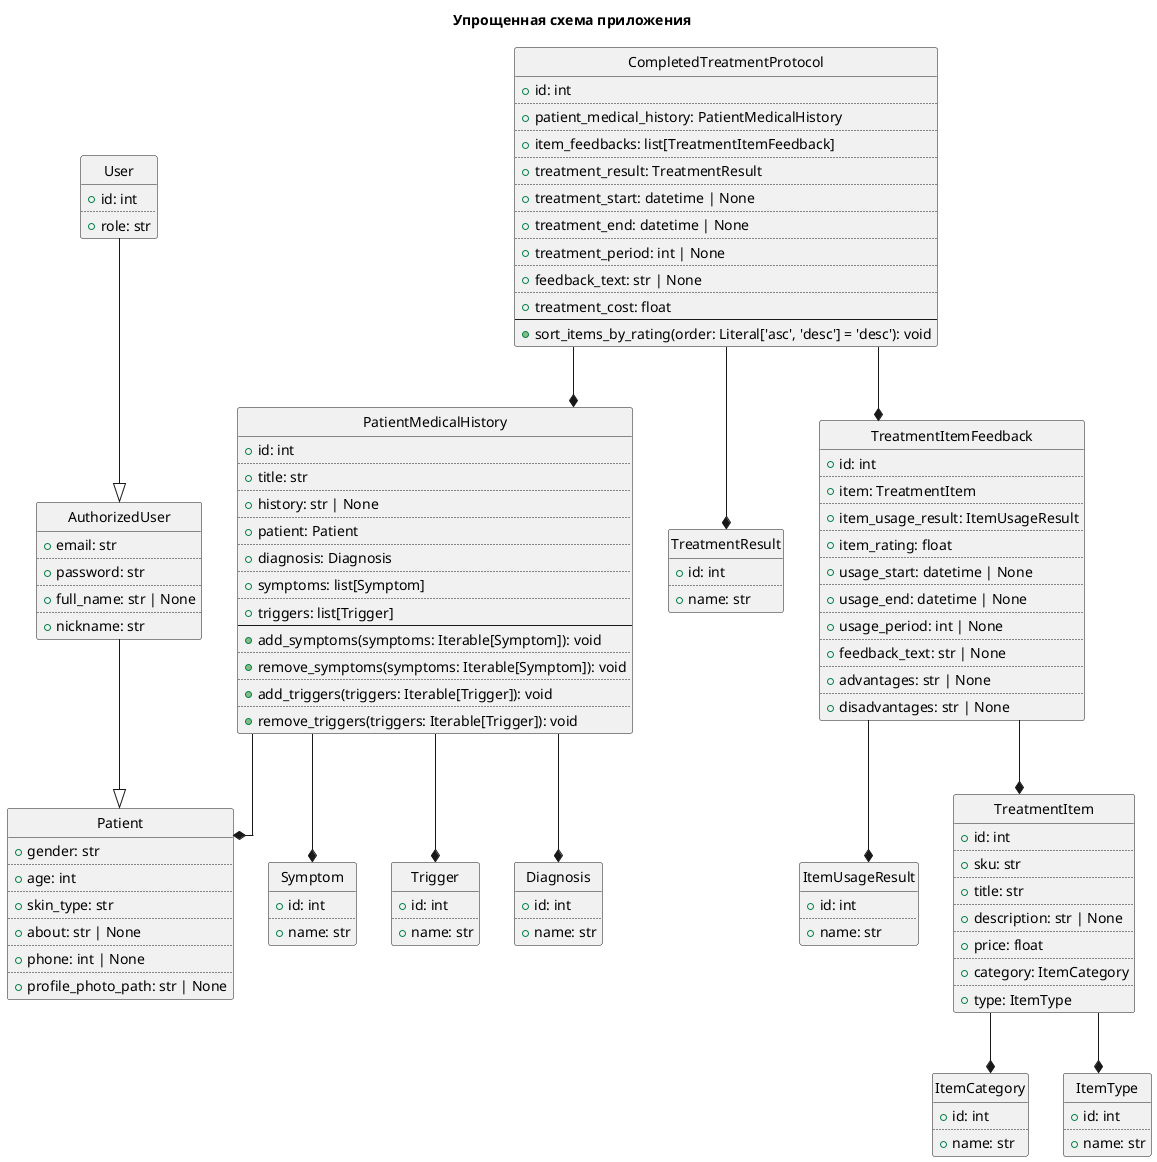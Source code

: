 @startuml

title: Упрощенная схема приложения
hide circle
skinparam linetype ortho

class User {
  +id: int
  ..
  +role: str
}

class AuthorizedUser {
  +email: str
  ..
  +password: str
  ..
  +full_name: str | None
  ..
  +nickname: str
}

class Patient {
  +gender: str
  ..
  +age: int
  ..
  +skin_type: str
  ..
  +about: str | None
  ..
  +phone: int | None
  ..
  +profile_photo_path: str | None
}

class Symptom {
  +id: int
  ..
  +name: str
}

class Trigger {
  +id: int
  ..
  +name: str
}

class Diagnosis {
  +id: int
  ..
  +name: str
}

class PatientMedicalHistory {
  +id: int
  ..
  +title: str
  ..
  +history: str | None
  ..
  +patient: Patient
  ..
  +diagnosis: Diagnosis
  ..
  +symptoms: list[Symptom]
  ..
  +triggers: list[Trigger]
  --
  {method} +add_symptoms(symptoms: Iterable[Symptom]): void
  ..
  {method} +remove_symptoms(symptoms: Iterable[Symptom]): void
  ..
  {method} +add_triggers(triggers: Iterable[Trigger]): void
  ..
  {method} +remove_triggers(triggers: Iterable[Trigger]): void
}

class TreatmentResult {
  +id: int
  ..
  +name: str
}

class ItemUsageResult {
  +id: int
  ..
  +name: str
}

class ItemCategory {
  +id: int
  ..
  +name: str
}

class ItemType {
  +id: int
  ..
  +name: str
}

class TreatmentItem {
  +id: int
  ..
  +sku: str
  ..
  +title: str
  ..
  +description: str | None
  ..
  +price: float
  ..
  +category: ItemCategory
  ..
  +type: ItemType
}

class TreatmentItemFeedback {
  +id: int
  ..
  +item: TreatmentItem
  ..
  +item_usage_result: ItemUsageResult
  ..
  +item_rating: float
  ..
  +usage_start: datetime | None
  ..
  +usage_end: datetime | None
  ..
  +usage_period: int | None
  ..
  +feedback_text: str | None
  ..
  +advantages: str | None
  ..
  +disadvantages: str | None
}

class CompletedTreatmentProtocol {
  +id: int
  ..
  +patient_medical_history: PatientMedicalHistory
  ..
  +item_feedbacks: list[TreatmentItemFeedback]
  ..
  +treatment_result: TreatmentResult
  ..
  +treatment_start: datetime | None
  ..
  +treatment_end: datetime | None
  ..
  +treatment_period: int | None
  ..
  +feedback_text: str | None
  ..
  +treatment_cost: float
  --
  {method} +sort_items_by_rating(order: Literal['asc', 'desc'] = 'desc'): void
}

User --|> AuthorizedUser

AuthorizedUser --|> Patient


PatientMedicalHistory --* Symptom
PatientMedicalHistory --* Trigger
PatientMedicalHistory --* Diagnosis
PatientMedicalHistory --* Patient

TreatmentItem --* ItemCategory
TreatmentItem --* ItemType

TreatmentItemFeedback --* TreatmentItem
TreatmentItemFeedback --* ItemUsageResult

CompletedTreatmentProtocol --* PatientMedicalHistory
CompletedTreatmentProtocol --* TreatmentItemFeedback
CompletedTreatmentProtocol --* TreatmentResult

@enduml